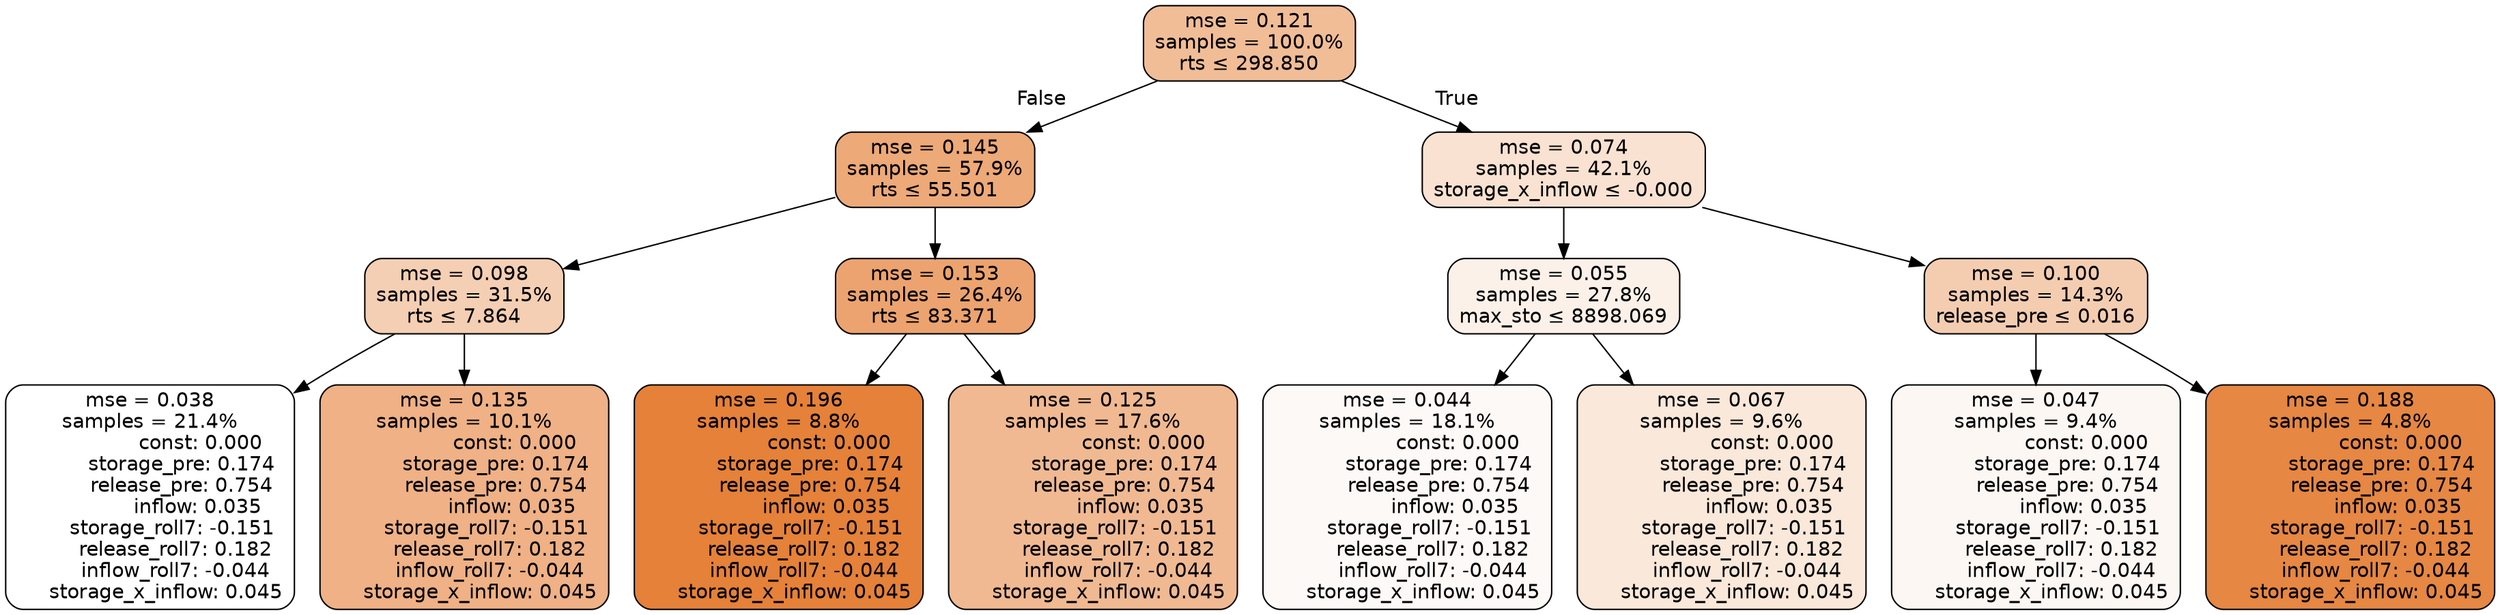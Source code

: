 digraph tree {
node [shape=rectangle, style="filled, rounded", color="black", fontname=helvetica] ;
edge [fontname=helvetica] ;
	"0" [label="mse = 0.121
samples = 100.0%
rts &le; 298.850", fillcolor="#f1bd97"]
	"1" [label="mse = 0.145
samples = 57.9%
rts &le; 55.501", fillcolor="#eda978"]
	"2" [label="mse = 0.098
samples = 31.5%
rts &le; 7.864", fillcolor="#f5cfb3"]
	"3" [label="mse = 0.038
samples = 21.4%
                const: 0.000
          storage_pre: 0.174
          release_pre: 0.754
               inflow: 0.035
       storage_roll7: -0.151
        release_roll7: 0.182
        inflow_roll7: -0.044
     storage_x_inflow: 0.045", fillcolor="#ffffff"]
	"4" [label="mse = 0.135
samples = 10.1%
                const: 0.000
          storage_pre: 0.174
          release_pre: 0.754
               inflow: 0.035
       storage_roll7: -0.151
        release_roll7: 0.182
        inflow_roll7: -0.044
     storage_x_inflow: 0.045", fillcolor="#efb185"]
	"5" [label="mse = 0.153
samples = 26.4%
rts &le; 83.371", fillcolor="#eca36f"]
	"6" [label="mse = 0.196
samples = 8.8%
                const: 0.000
          storage_pre: 0.174
          release_pre: 0.754
               inflow: 0.035
       storage_roll7: -0.151
        release_roll7: 0.182
        inflow_roll7: -0.044
     storage_x_inflow: 0.045", fillcolor="#e58139"]
	"7" [label="mse = 0.125
samples = 17.6%
                const: 0.000
          storage_pre: 0.174
          release_pre: 0.754
               inflow: 0.035
       storage_roll7: -0.151
        release_roll7: 0.182
        inflow_roll7: -0.044
     storage_x_inflow: 0.045", fillcolor="#f0b992"]
	"8" [label="mse = 0.074
samples = 42.1%
storage_x_inflow &le; -0.000", fillcolor="#f9e2d1"]
	"9" [label="mse = 0.055
samples = 27.8%
max_sto &le; 8898.069", fillcolor="#fcf1e9"]
	"10" [label="mse = 0.044
samples = 18.1%
                const: 0.000
          storage_pre: 0.174
          release_pre: 0.754
               inflow: 0.035
       storage_roll7: -0.151
        release_roll7: 0.182
        inflow_roll7: -0.044
     storage_x_inflow: 0.045", fillcolor="#fdf9f6"]
	"11" [label="mse = 0.067
samples = 9.6%
                const: 0.000
          storage_pre: 0.174
          release_pre: 0.754
               inflow: 0.035
       storage_roll7: -0.151
        release_roll7: 0.182
        inflow_roll7: -0.044
     storage_x_inflow: 0.045", fillcolor="#fae8da"]
	"12" [label="mse = 0.100
samples = 14.3%
release_pre &le; 0.016", fillcolor="#f4cdb1"]
	"13" [label="mse = 0.047
samples = 9.4%
                const: 0.000
          storage_pre: 0.174
          release_pre: 0.754
               inflow: 0.035
       storage_roll7: -0.151
        release_roll7: 0.182
        inflow_roll7: -0.044
     storage_x_inflow: 0.045", fillcolor="#fdf7f3"]
	"14" [label="mse = 0.188
samples = 4.8%
                const: 0.000
          storage_pre: 0.174
          release_pre: 0.754
               inflow: 0.035
       storage_roll7: -0.151
        release_roll7: 0.182
        inflow_roll7: -0.044
     storage_x_inflow: 0.045", fillcolor="#e68743"]

	"0" -> "1" [labeldistance=2.5, labelangle=45, headlabel="False"]
	"1" -> "2"
	"2" -> "3"
	"2" -> "4"
	"1" -> "5"
	"5" -> "6"
	"5" -> "7"
	"0" -> "8" [labeldistance=2.5, labelangle=-45, headlabel="True"]
	"8" -> "9"
	"9" -> "10"
	"9" -> "11"
	"8" -> "12"
	"12" -> "13"
	"12" -> "14"
}